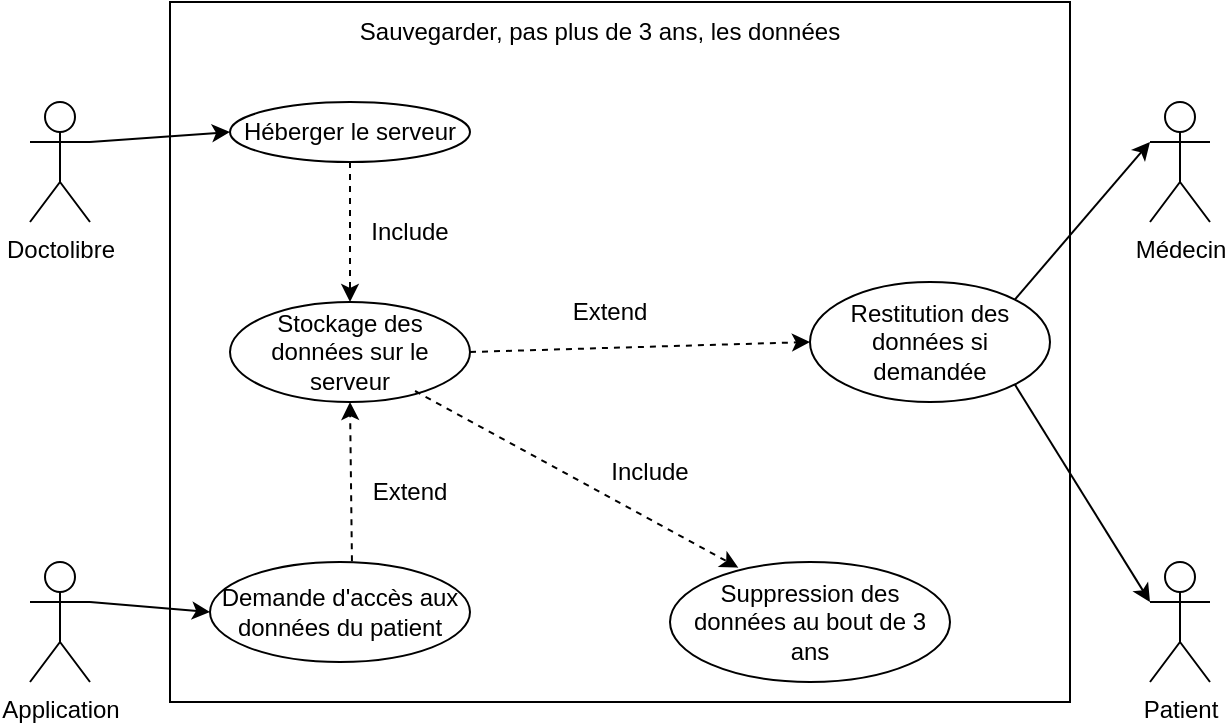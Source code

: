 <mxfile version="21.3.6" type="device">
  <diagram name="Page-1" id="SoXQtTqUt6i6jqqhlnKh">
    <mxGraphModel dx="989" dy="549" grid="1" gridSize="10" guides="0" tooltips="1" connect="1" arrows="1" fold="1" page="1" pageScale="1" pageWidth="827" pageHeight="1169" math="0" shadow="0">
      <root>
        <mxCell id="0" />
        <mxCell id="1" parent="0" />
        <mxCell id="Ohu221_6lv5yCQ2X998H-3" value="Médecin" style="shape=umlActor;verticalLabelPosition=bottom;verticalAlign=top;html=1;outlineConnect=0;" vertex="1" parent="1">
          <mxGeometry x="710" y="300" width="30" height="60" as="geometry" />
        </mxCell>
        <mxCell id="Ohu221_6lv5yCQ2X998H-4" value="Application" style="shape=umlActor;verticalLabelPosition=bottom;verticalAlign=top;html=1;outlineConnect=0;" vertex="1" parent="1">
          <mxGeometry x="150" y="530" width="30" height="60" as="geometry" />
        </mxCell>
        <mxCell id="Ohu221_6lv5yCQ2X998H-5" value="" style="rounded=0;whiteSpace=wrap;html=1;" vertex="1" parent="1">
          <mxGeometry x="220" y="250" width="450" height="350" as="geometry" />
        </mxCell>
        <mxCell id="Ohu221_6lv5yCQ2X998H-35" value="Demande d&#39;accès aux données du patient" style="ellipse;whiteSpace=wrap;html=1;" vertex="1" parent="1">
          <mxGeometry x="240" y="530" width="130" height="50" as="geometry" />
        </mxCell>
        <mxCell id="Ohu221_6lv5yCQ2X998H-36" value="Héberger le serveur" style="ellipse;whiteSpace=wrap;html=1;" vertex="1" parent="1">
          <mxGeometry x="250" y="300" width="120" height="30" as="geometry" />
        </mxCell>
        <mxCell id="Ohu221_6lv5yCQ2X998H-37" value="Suppression des données au bout de 3 ans" style="ellipse;whiteSpace=wrap;html=1;" vertex="1" parent="1">
          <mxGeometry x="470" y="530" width="140" height="60" as="geometry" />
        </mxCell>
        <mxCell id="Ohu221_6lv5yCQ2X998H-38" value="Doctolibre" style="shape=umlActor;verticalLabelPosition=bottom;verticalAlign=top;html=1;outlineConnect=0;" vertex="1" parent="1">
          <mxGeometry x="150" y="300" width="30" height="60" as="geometry" />
        </mxCell>
        <mxCell id="Ohu221_6lv5yCQ2X998H-41" value="" style="endArrow=classic;html=1;rounded=0;exitX=1;exitY=0.333;exitDx=0;exitDy=0;exitPerimeter=0;entryX=0;entryY=0.5;entryDx=0;entryDy=0;" edge="1" parent="1" source="Ohu221_6lv5yCQ2X998H-4" target="Ohu221_6lv5yCQ2X998H-35">
          <mxGeometry width="50" height="50" relative="1" as="geometry">
            <mxPoint x="290" y="570" as="sourcePoint" />
            <mxPoint x="340" y="520" as="targetPoint" />
          </mxGeometry>
        </mxCell>
        <mxCell id="Ohu221_6lv5yCQ2X998H-42" value="" style="endArrow=classic;html=1;rounded=0;exitX=1;exitY=0.333;exitDx=0;exitDy=0;exitPerimeter=0;entryX=0;entryY=0.5;entryDx=0;entryDy=0;" edge="1" parent="1" source="Ohu221_6lv5yCQ2X998H-38" target="Ohu221_6lv5yCQ2X998H-36">
          <mxGeometry width="50" height="50" relative="1" as="geometry">
            <mxPoint x="80" y="490" as="sourcePoint" />
            <mxPoint x="130" y="440" as="targetPoint" />
          </mxGeometry>
        </mxCell>
        <mxCell id="Ohu221_6lv5yCQ2X998H-43" value="" style="endArrow=classic;html=1;rounded=0;dashed=1;entryX=0.5;entryY=1;entryDx=0;entryDy=0;exitX=0.546;exitY=-0.008;exitDx=0;exitDy=0;exitPerimeter=0;" edge="1" parent="1" source="Ohu221_6lv5yCQ2X998H-35" target="Ohu221_6lv5yCQ2X998H-44">
          <mxGeometry width="50" height="50" relative="1" as="geometry">
            <mxPoint x="375" y="509" as="sourcePoint" />
            <mxPoint x="335" y="450" as="targetPoint" />
          </mxGeometry>
        </mxCell>
        <mxCell id="Ohu221_6lv5yCQ2X998H-44" value="Stockage des données sur le serveur" style="ellipse;whiteSpace=wrap;html=1;" vertex="1" parent="1">
          <mxGeometry x="250" y="400" width="120" height="50" as="geometry" />
        </mxCell>
        <mxCell id="Ohu221_6lv5yCQ2X998H-45" value="" style="endArrow=classic;html=1;rounded=0;exitX=0.5;exitY=1;exitDx=0;exitDy=0;entryX=0.5;entryY=0;entryDx=0;entryDy=0;dashed=1;" edge="1" parent="1" source="Ohu221_6lv5yCQ2X998H-36" target="Ohu221_6lv5yCQ2X998H-44">
          <mxGeometry width="50" height="50" relative="1" as="geometry">
            <mxPoint x="360" y="510" as="sourcePoint" />
            <mxPoint x="410" y="460" as="targetPoint" />
          </mxGeometry>
        </mxCell>
        <mxCell id="Ohu221_6lv5yCQ2X998H-46" value="" style="endArrow=classic;html=1;rounded=0;entryX=0.244;entryY=0.047;entryDx=0;entryDy=0;entryPerimeter=0;exitX=0.771;exitY=0.89;exitDx=0;exitDy=0;exitPerimeter=0;dashed=1;" edge="1" parent="1" source="Ohu221_6lv5yCQ2X998H-44" target="Ohu221_6lv5yCQ2X998H-37">
          <mxGeometry width="50" height="50" relative="1" as="geometry">
            <mxPoint x="50" y="710" as="sourcePoint" />
            <mxPoint x="100" y="660" as="targetPoint" />
          </mxGeometry>
        </mxCell>
        <mxCell id="Ohu221_6lv5yCQ2X998H-47" value="Patient" style="shape=umlActor;verticalLabelPosition=bottom;verticalAlign=top;html=1;outlineConnect=0;" vertex="1" parent="1">
          <mxGeometry x="710" y="530" width="30" height="60" as="geometry" />
        </mxCell>
        <mxCell id="Ohu221_6lv5yCQ2X998H-48" value="" style="endArrow=classic;html=1;rounded=0;entryX=0;entryY=0.5;entryDx=0;entryDy=0;exitX=1;exitY=0.5;exitDx=0;exitDy=0;dashed=1;" edge="1" parent="1" source="Ohu221_6lv5yCQ2X998H-44" target="Ohu221_6lv5yCQ2X998H-49">
          <mxGeometry width="50" height="50" relative="1" as="geometry">
            <mxPoint x="496" y="434" as="sourcePoint" />
            <mxPoint x="550" y="360" as="targetPoint" />
          </mxGeometry>
        </mxCell>
        <mxCell id="Ohu221_6lv5yCQ2X998H-49" value="Restitution des données si demandée" style="ellipse;whiteSpace=wrap;html=1;" vertex="1" parent="1">
          <mxGeometry x="540" y="390" width="120" height="60" as="geometry" />
        </mxCell>
        <mxCell id="Ohu221_6lv5yCQ2X998H-50" value="" style="endArrow=classic;html=1;rounded=0;entryX=0;entryY=0.333;entryDx=0;entryDy=0;entryPerimeter=0;exitX=1;exitY=0;exitDx=0;exitDy=0;" edge="1" parent="1" source="Ohu221_6lv5yCQ2X998H-49" target="Ohu221_6lv5yCQ2X998H-3">
          <mxGeometry width="50" height="50" relative="1" as="geometry">
            <mxPoint x="80" y="540" as="sourcePoint" />
            <mxPoint x="130" y="490" as="targetPoint" />
          </mxGeometry>
        </mxCell>
        <mxCell id="Ohu221_6lv5yCQ2X998H-51" value="" style="endArrow=classic;html=1;rounded=0;entryX=0;entryY=0.333;entryDx=0;entryDy=0;entryPerimeter=0;exitX=1;exitY=1;exitDx=0;exitDy=0;" edge="1" parent="1" source="Ohu221_6lv5yCQ2X998H-49" target="Ohu221_6lv5yCQ2X998H-47">
          <mxGeometry width="50" height="50" relative="1" as="geometry">
            <mxPoint x="130" y="670" as="sourcePoint" />
            <mxPoint x="180" y="620" as="targetPoint" />
          </mxGeometry>
        </mxCell>
        <mxCell id="Ohu221_6lv5yCQ2X998H-53" value="Include" style="text;html=1;strokeColor=none;fillColor=none;align=center;verticalAlign=middle;whiteSpace=wrap;rounded=0;" vertex="1" parent="1">
          <mxGeometry x="310" y="350" width="60" height="30" as="geometry" />
        </mxCell>
        <mxCell id="Ohu221_6lv5yCQ2X998H-54" value="Extend" style="text;html=1;strokeColor=none;fillColor=none;align=center;verticalAlign=middle;whiteSpace=wrap;rounded=0;" vertex="1" parent="1">
          <mxGeometry x="310" y="480" width="60" height="30" as="geometry" />
        </mxCell>
        <mxCell id="Ohu221_6lv5yCQ2X998H-55" value="Include" style="text;html=1;strokeColor=none;fillColor=none;align=center;verticalAlign=middle;whiteSpace=wrap;rounded=0;" vertex="1" parent="1">
          <mxGeometry x="430" y="470" width="60" height="30" as="geometry" />
        </mxCell>
        <mxCell id="Ohu221_6lv5yCQ2X998H-56" value="Extend" style="text;html=1;strokeColor=none;fillColor=none;align=center;verticalAlign=middle;whiteSpace=wrap;rounded=0;" vertex="1" parent="1">
          <mxGeometry x="410" y="390" width="60" height="30" as="geometry" />
        </mxCell>
        <mxCell id="Ohu221_6lv5yCQ2X998H-57" value="Sauvegarder, pas plus de 3 ans, les données" style="text;html=1;strokeColor=none;fillColor=none;align=center;verticalAlign=middle;whiteSpace=wrap;rounded=0;" vertex="1" parent="1">
          <mxGeometry x="310" y="250" width="250" height="30" as="geometry" />
        </mxCell>
      </root>
    </mxGraphModel>
  </diagram>
</mxfile>
